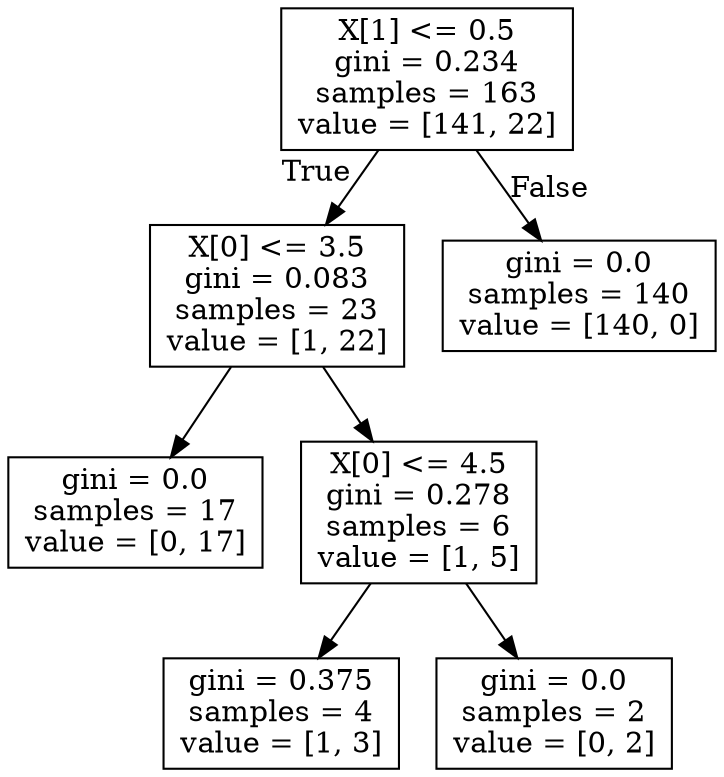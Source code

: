 digraph Tree {
node [shape=box] ;
0 [label="X[1] <= 0.5\ngini = 0.234\nsamples = 163\nvalue = [141, 22]"] ;
1 [label="X[0] <= 3.5\ngini = 0.083\nsamples = 23\nvalue = [1, 22]"] ;
0 -> 1 [labeldistance=2.5, labelangle=45, headlabel="True"] ;
2 [label="gini = 0.0\nsamples = 17\nvalue = [0, 17]"] ;
1 -> 2 ;
3 [label="X[0] <= 4.5\ngini = 0.278\nsamples = 6\nvalue = [1, 5]"] ;
1 -> 3 ;
4 [label="gini = 0.375\nsamples = 4\nvalue = [1, 3]"] ;
3 -> 4 ;
5 [label="gini = 0.0\nsamples = 2\nvalue = [0, 2]"] ;
3 -> 5 ;
6 [label="gini = 0.0\nsamples = 140\nvalue = [140, 0]"] ;
0 -> 6 [labeldistance=2.5, labelangle=-45, headlabel="False"] ;
}